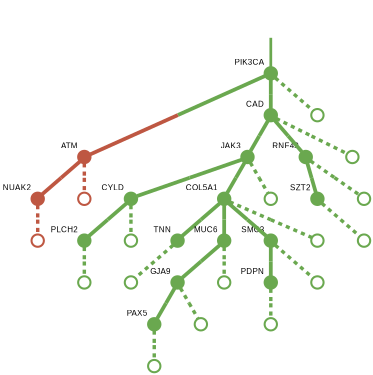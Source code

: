 strict digraph  {
graph[splines=false]; nodesep=0.7; rankdir=TB; ranksep=0.6; forcelabels=true; dpi=600; size=2.5;
0 [color="#be5742ff", fillcolor="#be5742ff", fixedsize=true, fontname=Arial, fontsize="12pt", height="0.25", label="", penwidth=3, shape=circle, style=filled, xlabel=ATM];
11 [color="#be5742ff", fillcolor="#be5742ff", fixedsize=true, fontname=Arial, fontsize="12pt", height="0.25", label="", penwidth=3, shape=circle, style=filled, xlabel=NUAK2];
17 [color="#be5742ff", fillcolor="#be5742ff", fixedsize=true, fontname=Arial, fontsize="12pt", height="0.25", label="", penwidth=3, shape=circle, style=solid, xlabel=""];
1 [color="#6aa84fff", fillcolor="#6aa84fff", fixedsize=true, fontname=Arial, fontsize="12pt", height="0.25", label="", penwidth=3, shape=circle, style=filled, xlabel=PIK3CA];
6 [color="#6aa84fff", fillcolor="#6aa84fff", fixedsize=true, fontname=Arial, fontsize="12pt", height="0.25", label="", penwidth=3, shape=circle, style=filled, xlabel=CAD];
16 [color="#6aa84fff", fillcolor="#6aa84fff", fixedsize=true, fontname=Arial, fontsize="12pt", height="0.25", label="", penwidth=3, shape=circle, style=solid, xlabel=""];
2 [color="#6aa84fff", fillcolor="#6aa84fff", fixedsize=true, fontname=Arial, fontsize="12pt", height="0.25", label="", penwidth=3, shape=circle, style=filled, xlabel=TNN];
18 [color="#6aa84fff", fillcolor="#6aa84fff", fixedsize=true, fontname=Arial, fontsize="12pt", height="0.25", label="", penwidth=3, shape=circle, style=solid, xlabel=""];
3 [color="#6aa84fff", fillcolor="#6aa84fff", fixedsize=true, fontname=Arial, fontsize="12pt", height="0.25", label="", penwidth=3, shape=circle, style=filled, xlabel=CYLD];
9 [color="#6aa84fff", fillcolor="#6aa84fff", fixedsize=true, fontname=Arial, fontsize="12pt", height="0.25", label="", penwidth=3, shape=circle, style=filled, xlabel=PLCH2];
19 [color="#6aa84fff", fillcolor="#6aa84fff", fixedsize=true, fontname=Arial, fontsize="12pt", height="0.25", label="", penwidth=3, shape=circle, style=solid, xlabel=""];
4 [color="#6aa84fff", fillcolor="#6aa84fff", fixedsize=true, fontname=Arial, fontsize="12pt", height="0.25", label="", penwidth=3, shape=circle, style=filled, xlabel=JAK3];
8 [color="#6aa84fff", fillcolor="#6aa84fff", fixedsize=true, fontname=Arial, fontsize="12pt", height="0.25", label="", penwidth=3, shape=circle, style=filled, xlabel=COL5A1];
20 [color="#6aa84fff", fillcolor="#6aa84fff", fixedsize=true, fontname=Arial, fontsize="12pt", height="0.25", label="", penwidth=3, shape=circle, style=solid, xlabel=""];
5 [color="#6aa84fff", fillcolor="#6aa84fff", fixedsize=true, fontname=Arial, fontsize="12pt", height="0.25", label="", penwidth=3, shape=circle, style=filled, xlabel=SZT2];
21 [color="#6aa84fff", fillcolor="#6aa84fff", fixedsize=true, fontname=Arial, fontsize="12pt", height="0.25", label="", penwidth=3, shape=circle, style=solid, xlabel=""];
14 [color="#6aa84fff", fillcolor="#6aa84fff", fixedsize=true, fontname=Arial, fontsize="12pt", height="0.25", label="", penwidth=3, shape=circle, style=filled, xlabel=RNF43];
22 [color="#6aa84fff", fillcolor="#6aa84fff", fixedsize=true, fontname=Arial, fontsize="12pt", height="0.25", label="", penwidth=3, shape=circle, style=solid, xlabel=""];
7 [color="#6aa84fff", fillcolor="#6aa84fff", fixedsize=true, fontname=Arial, fontsize="12pt", height="0.25", label="", penwidth=3, shape=circle, style=filled, xlabel=MUC6];
13 [color="#6aa84fff", fillcolor="#6aa84fff", fixedsize=true, fontname=Arial, fontsize="12pt", height="0.25", label="", penwidth=3, shape=circle, style=filled, xlabel=GJA9];
23 [color="#6aa84fff", fillcolor="#6aa84fff", fixedsize=true, fontname=Arial, fontsize="12pt", height="0.25", label="", penwidth=3, shape=circle, style=solid, xlabel=""];
10 [color="#6aa84fff", fillcolor="#6aa84fff", fixedsize=true, fontname=Arial, fontsize="12pt", height="0.25", label="", penwidth=3, shape=circle, style=filled, xlabel=SMC3];
24 [color="#6aa84fff", fillcolor="#6aa84fff", fixedsize=true, fontname=Arial, fontsize="12pt", height="0.25", label="", penwidth=3, shape=circle, style=solid, xlabel=""];
25 [color="#6aa84fff", fillcolor="#6aa84fff", fixedsize=true, fontname=Arial, fontsize="12pt", height="0.25", label="", penwidth=3, shape=circle, style=solid, xlabel=""];
12 [color="#6aa84fff", fillcolor="#6aa84fff", fixedsize=true, fontname=Arial, fontsize="12pt", height="0.25", label="", penwidth=3, shape=circle, style=filled, xlabel=PDPN];
26 [color="#6aa84fff", fillcolor="#6aa84fff", fixedsize=true, fontname=Arial, fontsize="12pt", height="0.25", label="", penwidth=3, shape=circle, style=solid, xlabel=""];
27 [color="#be5742ff", fillcolor="#be5742ff", fixedsize=true, fontname=Arial, fontsize="12pt", height="0.25", label="", penwidth=3, shape=circle, style=solid, xlabel=""];
28 [color="#6aa84fff", fillcolor="#6aa84fff", fixedsize=true, fontname=Arial, fontsize="12pt", height="0.25", label="", penwidth=3, shape=circle, style=solid, xlabel=""];
15 [color="#6aa84fff", fillcolor="#6aa84fff", fixedsize=true, fontname=Arial, fontsize="12pt", height="0.25", label="", penwidth=3, shape=circle, style=filled, xlabel=PAX5];
29 [color="#6aa84fff", fillcolor="#6aa84fff", fixedsize=true, fontname=Arial, fontsize="12pt", height="0.25", label="", penwidth=3, shape=circle, style=solid, xlabel=""];
30 [color="#6aa84fff", fillcolor="#6aa84fff", fixedsize=true, fontname=Arial, fontsize="12pt", height="0.25", label="", penwidth=3, shape=circle, style=solid, xlabel=""];
31 [color="#6aa84fff", fillcolor="#6aa84fff", fixedsize=true, fontname=Arial, fontsize="12pt", height="0.25", label="", penwidth=3, shape=circle, style=solid, xlabel=""];
normal [label="", penwidth=3, style=invis, xlabel=PIK3CA];
0 -> 11  [arrowsize=0, color="#be5742ff;0.5:#be5742ff", minlen="1.1724138259887695", penwidth="5.5", style=solid];
0 -> 17  [arrowsize=0, color="#be5742ff;0.5:#be5742ff", minlen="1.0603448152542114", penwidth=5, style=dashed];
11 -> 27  [arrowsize=0, color="#be5742ff;0.5:#be5742ff", minlen="1.0603448152542114", penwidth=5, style=dashed];
1 -> 0  [arrowsize=0, color="#6aa84fff;0.5:#be5742ff", minlen="2.5", penwidth="5.5", style=solid];
1 -> 6  [arrowsize=0, color="#6aa84fff;0.5:#6aa84fff", minlen="1.3103448152542114", penwidth="5.5", style=solid];
1 -> 16  [arrowsize=0, color="#6aa84fff;0.5:#6aa84fff", minlen="1.0603448152542114", penwidth=5, style=dashed];
6 -> 4  [arrowsize=0, color="#6aa84fff;0.5:#6aa84fff", minlen="1.344827651977539", penwidth="5.5", style=solid];
6 -> 14  [arrowsize=0, color="#6aa84fff;0.5:#6aa84fff", minlen="1.137930989265442", penwidth="5.5", style=solid];
6 -> 22  [arrowsize=0, color="#6aa84fff;0.5:#6aa84fff", minlen="1.0603448152542114", penwidth=5, style=dashed];
2 -> 18  [arrowsize=0, color="#6aa84fff;0.5:#6aa84fff", minlen="1.0603448152542114", penwidth=5, style=dashed];
3 -> 9  [arrowsize=0, color="#6aa84fff;0.5:#6aa84fff", minlen="1.2758620977401733", penwidth="5.5", style=solid];
3 -> 19  [arrowsize=0, color="#6aa84fff;0.5:#6aa84fff", minlen="1.0603448152542114", penwidth=5, style=dashed];
9 -> 25  [arrowsize=0, color="#6aa84fff;0.5:#6aa84fff", minlen="1.0603448152542114", penwidth=5, style=dashed];
4 -> 3  [arrowsize=0, color="#6aa84fff;0.5:#6aa84fff", minlen="1.3620688915252686", penwidth="5.5", style=solid];
4 -> 8  [arrowsize=0, color="#6aa84fff;0.5:#6aa84fff", minlen="1.2758620977401733", penwidth="5.5", style=solid];
4 -> 20  [arrowsize=0, color="#6aa84fff;0.5:#6aa84fff", minlen="1.0603448152542114", penwidth=5, style=dashed];
8 -> 2  [arrowsize=0, color="#6aa84fff;0.5:#6aa84fff", minlen="1.4482758045196533", penwidth="5.5", style=solid];
8 -> 7  [arrowsize=0, color="#6aa84fff;0.5:#6aa84fff", minlen="1.3103448152542114", penwidth="5.5", style=solid];
8 -> 10  [arrowsize=0, color="#6aa84fff;0.5:#6aa84fff", minlen="1.1896551847457886", penwidth="5.5", style=solid];
8 -> 24  [arrowsize=0, color="#6aa84fff;0.5:#6aa84fff", minlen="1.0603448152542114", penwidth=5, style=dashed];
5 -> 21  [arrowsize=0, color="#6aa84fff;0.5:#6aa84fff", minlen="1.0603448152542114", penwidth=5, style=dashed];
14 -> 5  [arrowsize=0, color="#6aa84fff;0.5:#6aa84fff", minlen="1.3275861740112305", penwidth="5.5", style=solid];
14 -> 30  [arrowsize=0, color="#6aa84fff;0.5:#6aa84fff", minlen="1.0603448152542114", penwidth=5, style=dashed];
7 -> 13  [arrowsize=0, color="#6aa84fff;0.5:#6aa84fff", minlen="1.1551724672317505", penwidth="5.5", style=solid];
7 -> 23  [arrowsize=0, color="#6aa84fff;0.5:#6aa84fff", minlen="1.0603448152542114", penwidth=5, style=dashed];
13 -> 15  [arrowsize=0, color="#6aa84fff;0.5:#6aa84fff", minlen="1.1206896305084229", penwidth="5.5", style=solid];
13 -> 29  [arrowsize=0, color="#6aa84fff;0.5:#6aa84fff", minlen="1.0603448152542114", penwidth=5, style=dashed];
10 -> 12  [arrowsize=0, color="#6aa84fff;0.5:#6aa84fff", minlen="1.1551724672317505", penwidth="5.5", style=solid];
10 -> 26  [arrowsize=0, color="#6aa84fff;0.5:#6aa84fff", minlen="1.0603448152542114", penwidth=5, style=dashed];
12 -> 28  [arrowsize=0, color="#6aa84fff;0.5:#6aa84fff", minlen="1.0603448152542114", penwidth=5, style=dashed];
15 -> 31  [arrowsize=0, color="#6aa84fff;0.5:#6aa84fff", minlen="1.0603448152542114", penwidth=5, style=dashed];
normal -> 1  [arrowsize=0, color="#6aa84fff", label="", penwidth=4, style=solid];
}

